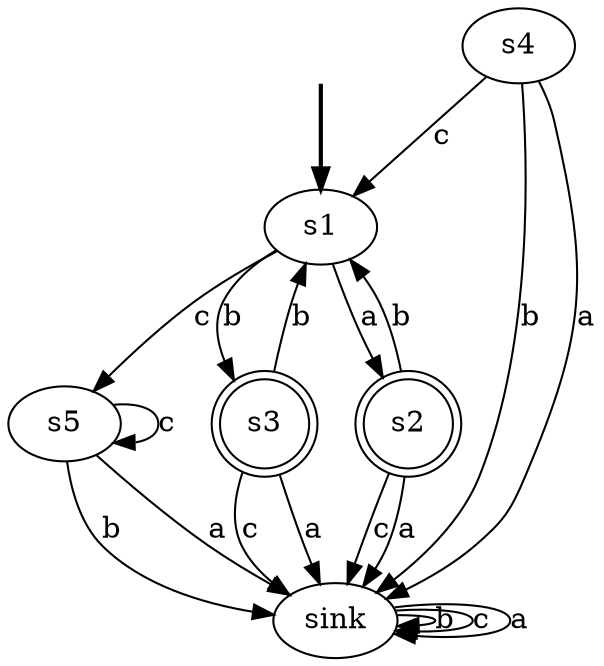 digraph {
	fake [style=invisible]
	s1 [root=true]
	s5
	s3 [shape=doublecircle]
	s2 [shape=doublecircle]
	sink
	s4
	fake -> s1 [style=bold]
	s1 -> s3 [label=b]
	s1 -> s5 [label=c]
	s1 -> s2 [label=a]
	s5 -> sink [label=b]
	s5 -> s5 [label=c]
	s5 -> sink [label=a]
	s3 -> sink [label=c]
	s3 -> s1 [label=b]
	s3 -> sink [label=a]
	s2 -> sink [label=c]
	s2 -> s1 [label=b]
	s2 -> sink [label=a]
	sink -> sink [label=b]
	sink -> sink [label=c]
	sink -> sink [label=a]
	s4 -> sink [label=b]
	s4 -> s1 [label=c]
	s4 -> sink [label=a]
}
